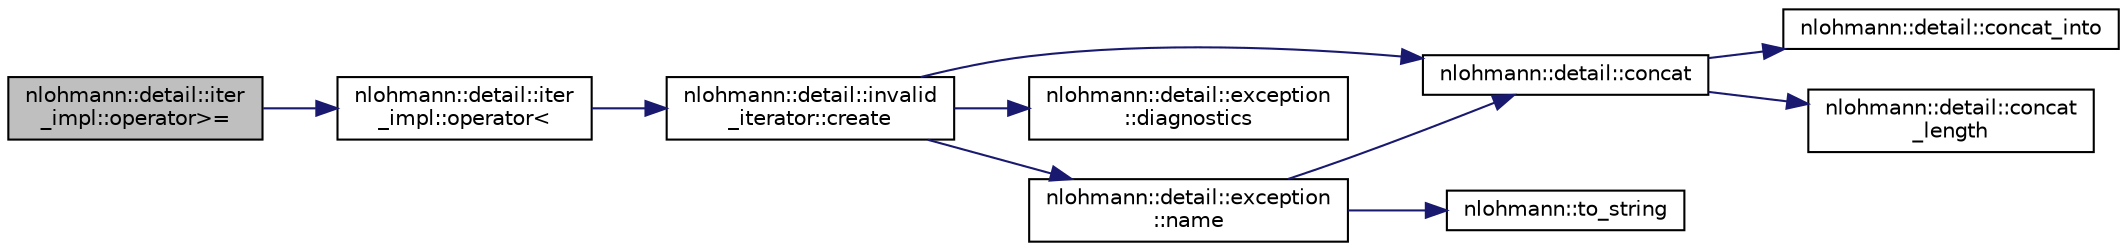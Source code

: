 digraph "nlohmann::detail::iter_impl::operator&gt;="
{
 // LATEX_PDF_SIZE
  edge [fontname="Helvetica",fontsize="10",labelfontname="Helvetica",labelfontsize="10"];
  node [fontname="Helvetica",fontsize="10",shape=record];
  rankdir="LR";
  Node1 [label="nlohmann::detail::iter\l_impl::operator\>=",height=0.2,width=0.4,color="black", fillcolor="grey75", style="filled", fontcolor="black",tooltip="comparison: greater than or equal"];
  Node1 -> Node2 [color="midnightblue",fontsize="10",style="solid",fontname="Helvetica"];
  Node2 [label="nlohmann::detail::iter\l_impl::operator\<",height=0.2,width=0.4,color="black", fillcolor="white", style="filled",URL="$classnlohmann_1_1detail_1_1iter__impl.html#a0d14cd76203e00bdcef6a64a5d055cc7",tooltip="comparison: smaller"];
  Node2 -> Node3 [color="midnightblue",fontsize="10",style="solid",fontname="Helvetica"];
  Node3 [label="nlohmann::detail::invalid\l_iterator::create",height=0.2,width=0.4,color="black", fillcolor="white", style="filled",URL="$classnlohmann_1_1detail_1_1invalid__iterator.html#af6e8410249ce3252f5e7294cd4ef0a28",tooltip=" "];
  Node3 -> Node4 [color="midnightblue",fontsize="10",style="solid",fontname="Helvetica"];
  Node4 [label="nlohmann::detail::concat",height=0.2,width=0.4,color="black", fillcolor="white", style="filled",URL="$namespacenlohmann_1_1detail.html#a988ba5d6c0412dff629c6f6d6d226fb0",tooltip=" "];
  Node4 -> Node5 [color="midnightblue",fontsize="10",style="solid",fontname="Helvetica"];
  Node5 [label="nlohmann::detail::concat_into",height=0.2,width=0.4,color="black", fillcolor="white", style="filled",URL="$namespacenlohmann_1_1detail.html#a8501011f8c39fdc1451d41a17032a9c1",tooltip=" "];
  Node4 -> Node6 [color="midnightblue",fontsize="10",style="solid",fontname="Helvetica"];
  Node6 [label="nlohmann::detail::concat\l_length",height=0.2,width=0.4,color="black", fillcolor="white", style="filled",URL="$namespacenlohmann_1_1detail.html#ade7da17ad4a5a2be5bc12a6427a3c207",tooltip=" "];
  Node3 -> Node7 [color="midnightblue",fontsize="10",style="solid",fontname="Helvetica"];
  Node7 [label="nlohmann::detail::exception\l::diagnostics",height=0.2,width=0.4,color="black", fillcolor="white", style="filled",URL="$classnlohmann_1_1detail_1_1exception.html#a9032b2e5d344c9f1f7afef4212f0ad39",tooltip=" "];
  Node3 -> Node8 [color="midnightblue",fontsize="10",style="solid",fontname="Helvetica"];
  Node8 [label="nlohmann::detail::exception\l::name",height=0.2,width=0.4,color="black", fillcolor="white", style="filled",URL="$classnlohmann_1_1detail_1_1exception.html#abf41a7e9178356314082284e6cfea278",tooltip=" "];
  Node8 -> Node4 [color="midnightblue",fontsize="10",style="solid",fontname="Helvetica"];
  Node8 -> Node9 [color="midnightblue",fontsize="10",style="solid",fontname="Helvetica"];
  Node9 [label="nlohmann::to_string",height=0.2,width=0.4,color="black", fillcolor="white", style="filled",URL="$namespacenlohmann.html#a6ce645a0b8717757e096a5b5773b7a16",tooltip="user-defined to_string function for JSON values"];
}
